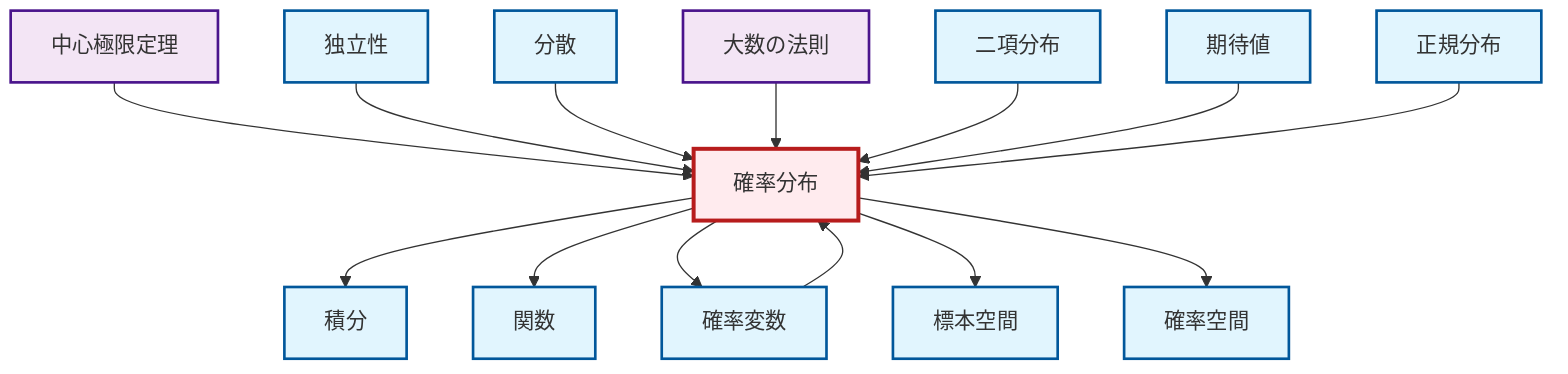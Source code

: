 graph TD
    classDef definition fill:#e1f5fe,stroke:#01579b,stroke-width:2px
    classDef theorem fill:#f3e5f5,stroke:#4a148c,stroke-width:2px
    classDef axiom fill:#fff3e0,stroke:#e65100,stroke-width:2px
    classDef example fill:#e8f5e9,stroke:#1b5e20,stroke-width:2px
    classDef current fill:#ffebee,stroke:#b71c1c,stroke-width:3px
    thm-law-of-large-numbers["大数の法則"]:::theorem
    def-independence["独立性"]:::definition
    def-function["関数"]:::definition
    def-probability-space["確率空間"]:::definition
    def-binomial-distribution["二項分布"]:::definition
    def-integral["積分"]:::definition
    def-sample-space["標本空間"]:::definition
    def-expectation["期待値"]:::definition
    def-random-variable["確率変数"]:::definition
    def-normal-distribution["正規分布"]:::definition
    def-variance["分散"]:::definition
    def-probability-distribution["確率分布"]:::definition
    thm-central-limit["中心極限定理"]:::theorem
    def-random-variable --> def-probability-distribution
    def-probability-distribution --> def-integral
    def-probability-distribution --> def-function
    thm-central-limit --> def-probability-distribution
    def-independence --> def-probability-distribution
    def-variance --> def-probability-distribution
    def-probability-distribution --> def-random-variable
    thm-law-of-large-numbers --> def-probability-distribution
    def-binomial-distribution --> def-probability-distribution
    def-expectation --> def-probability-distribution
    def-probability-distribution --> def-sample-space
    def-normal-distribution --> def-probability-distribution
    def-probability-distribution --> def-probability-space
    class def-probability-distribution current